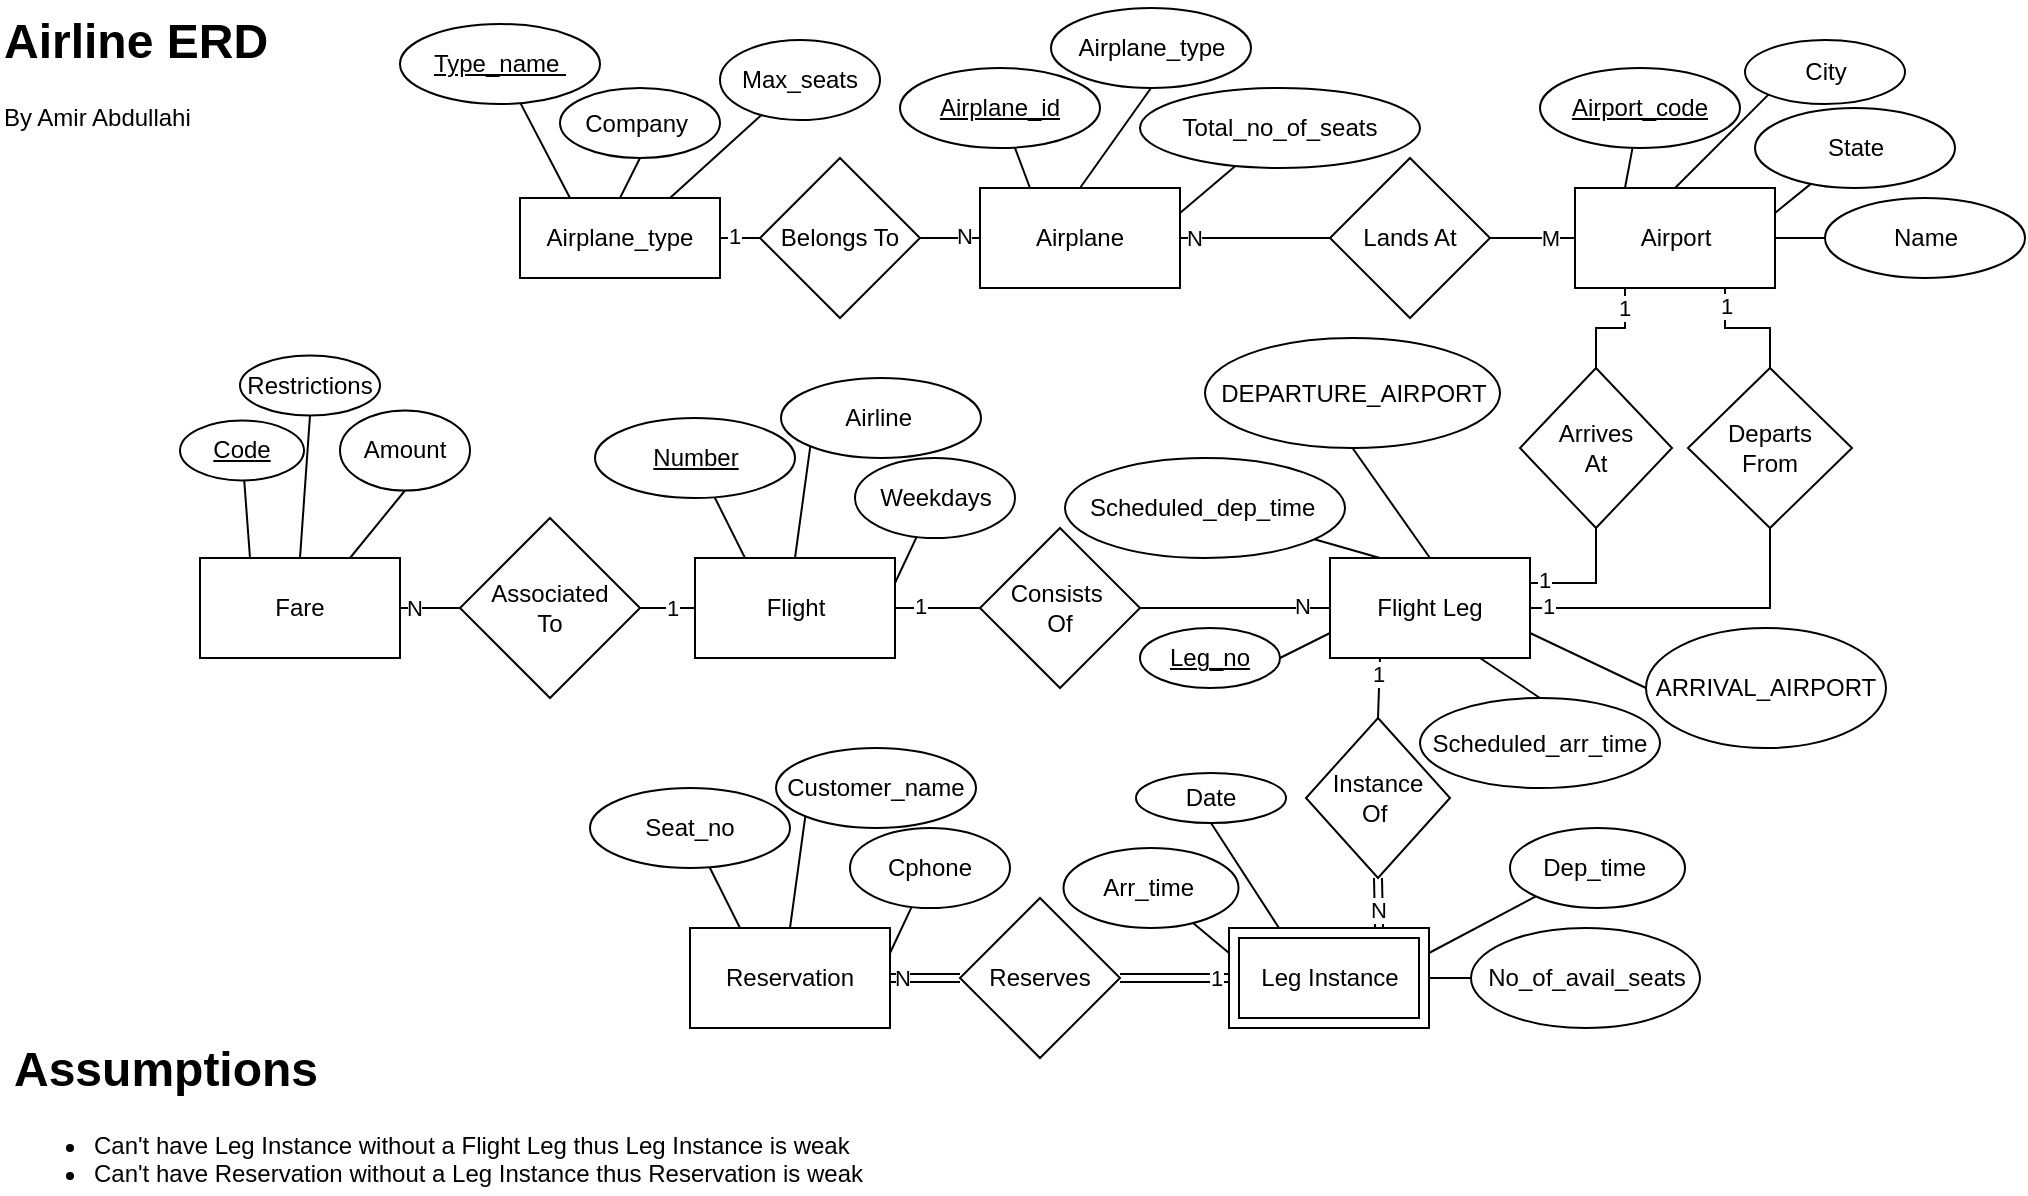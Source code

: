 <mxfile version="24.8.4">
  <diagram id="R2lEEEUBdFMjLlhIrx00" name="Page-1">
    <mxGraphModel dx="2091" dy="1253" grid="1" gridSize="10" guides="1" tooltips="1" connect="1" arrows="1" fold="1" page="1" pageScale="1" pageWidth="1100" pageHeight="850" math="0" shadow="0" extFonts="Permanent Marker^https://fonts.googleapis.com/css?family=Permanent+Marker">
      <root>
        <mxCell id="0" />
        <mxCell id="1" parent="0" />
        <mxCell id="Oi1S64GzBulodLDOKAPP-5" value="Airport" style="html=1;dashed=0;whiteSpace=wrap;" parent="1" vertex="1">
          <mxGeometry x="831.5" y="222" width="100" height="50" as="geometry" />
        </mxCell>
        <mxCell id="Oi1S64GzBulodLDOKAPP-35" style="edgeStyle=none;rounded=0;orthogonalLoop=1;jettySize=auto;html=1;entryX=0.25;entryY=0;entryDx=0;entryDy=0;endArrow=none;endFill=0;" parent="1" source="Oi1S64GzBulodLDOKAPP-7" target="Oi1S64GzBulodLDOKAPP-5" edge="1">
          <mxGeometry relative="1" as="geometry" />
        </mxCell>
        <mxCell id="Oi1S64GzBulodLDOKAPP-7" value="&lt;u&gt;Airport_code&lt;/u&gt;" style="ellipse;whiteSpace=wrap;html=1;align=center;" parent="1" vertex="1">
          <mxGeometry x="814" y="162" width="100" height="40" as="geometry" />
        </mxCell>
        <mxCell id="Oi1S64GzBulodLDOKAPP-36" style="edgeStyle=none;rounded=0;orthogonalLoop=1;jettySize=auto;html=1;entryX=1;entryY=0.25;entryDx=0;entryDy=0;endArrow=none;endFill=0;" parent="1" source="Oi1S64GzBulodLDOKAPP-8" target="Oi1S64GzBulodLDOKAPP-5" edge="1">
          <mxGeometry relative="1" as="geometry" />
        </mxCell>
        <mxCell id="Oi1S64GzBulodLDOKAPP-8" value="State" style="ellipse;whiteSpace=wrap;html=1;align=center;" parent="1" vertex="1">
          <mxGeometry x="921.5" y="182" width="100" height="40" as="geometry" />
        </mxCell>
        <mxCell id="UbQh1c_g0qJvPAzn56N0-3" value="Name" style="ellipse;whiteSpace=wrap;html=1;align=center;" parent="1" vertex="1">
          <mxGeometry x="956.5" y="227" width="100" height="40" as="geometry" />
        </mxCell>
        <mxCell id="UbQh1c_g0qJvPAzn56N0-4" value="City" style="ellipse;whiteSpace=wrap;html=1;align=center;" parent="1" vertex="1">
          <mxGeometry x="916.5" y="148" width="80" height="32" as="geometry" />
        </mxCell>
        <mxCell id="UbQh1c_g0qJvPAzn56N0-5" style="edgeStyle=none;rounded=0;orthogonalLoop=1;jettySize=auto;html=1;entryX=0.5;entryY=0;entryDx=0;entryDy=0;endArrow=none;endFill=0;exitX=0;exitY=1;exitDx=0;exitDy=0;" parent="1" source="UbQh1c_g0qJvPAzn56N0-4" target="Oi1S64GzBulodLDOKAPP-5" edge="1">
          <mxGeometry relative="1" as="geometry">
            <mxPoint x="851.5" y="202" as="sourcePoint" />
            <mxPoint x="866.5" y="232" as="targetPoint" />
          </mxGeometry>
        </mxCell>
        <mxCell id="UbQh1c_g0qJvPAzn56N0-9" value="Airplane" style="html=1;dashed=0;whiteSpace=wrap;" parent="1" vertex="1">
          <mxGeometry x="534" y="222" width="100" height="50" as="geometry" />
        </mxCell>
        <mxCell id="UbQh1c_g0qJvPAzn56N0-10" style="edgeStyle=none;rounded=0;orthogonalLoop=1;jettySize=auto;html=1;entryX=0.25;entryY=0;entryDx=0;entryDy=0;endArrow=none;endFill=0;" parent="1" source="UbQh1c_g0qJvPAzn56N0-11" target="UbQh1c_g0qJvPAzn56N0-9" edge="1">
          <mxGeometry relative="1" as="geometry" />
        </mxCell>
        <mxCell id="UbQh1c_g0qJvPAzn56N0-11" value="&lt;u&gt;Airplane_id&lt;/u&gt;" style="ellipse;whiteSpace=wrap;html=1;align=center;" parent="1" vertex="1">
          <mxGeometry x="494" y="162" width="100" height="40" as="geometry" />
        </mxCell>
        <mxCell id="UbQh1c_g0qJvPAzn56N0-12" style="edgeStyle=none;rounded=0;orthogonalLoop=1;jettySize=auto;html=1;entryX=1;entryY=0.25;entryDx=0;entryDy=0;endArrow=none;endFill=0;" parent="1" source="UbQh1c_g0qJvPAzn56N0-13" target="UbQh1c_g0qJvPAzn56N0-9" edge="1">
          <mxGeometry relative="1" as="geometry" />
        </mxCell>
        <mxCell id="UbQh1c_g0qJvPAzn56N0-13" value="Total_no_of_seats" style="ellipse;whiteSpace=wrap;html=1;align=center;" parent="1" vertex="1">
          <mxGeometry x="614" y="172" width="140" height="40" as="geometry" />
        </mxCell>
        <mxCell id="UbQh1c_g0qJvPAzn56N0-14" value="Airplane_type" style="whiteSpace=wrap;html=1;align=center;rounded=0;" parent="1" vertex="1">
          <mxGeometry x="304" y="227" width="100" height="40" as="geometry" />
        </mxCell>
        <mxCell id="UbQh1c_g0qJvPAzn56N0-25" style="edgeStyle=none;rounded=0;orthogonalLoop=1;jettySize=auto;html=1;entryX=0.25;entryY=0;entryDx=0;entryDy=0;endArrow=none;endFill=0;" parent="1" source="UbQh1c_g0qJvPAzn56N0-26" target="UbQh1c_g0qJvPAzn56N0-14" edge="1">
          <mxGeometry relative="1" as="geometry" />
        </mxCell>
        <mxCell id="UbQh1c_g0qJvPAzn56N0-26" value="&lt;u&gt;Type_name&amp;nbsp;&lt;/u&gt;" style="ellipse;whiteSpace=wrap;html=1;align=center;" parent="1" vertex="1">
          <mxGeometry x="244" y="140" width="100" height="40" as="geometry" />
        </mxCell>
        <mxCell id="UbQh1c_g0qJvPAzn56N0-27" style="edgeStyle=none;rounded=0;orthogonalLoop=1;jettySize=auto;html=1;endArrow=none;endFill=0;entryX=0.75;entryY=0;entryDx=0;entryDy=0;" parent="1" source="UbQh1c_g0qJvPAzn56N0-28" target="UbQh1c_g0qJvPAzn56N0-14" edge="1">
          <mxGeometry relative="1" as="geometry">
            <mxPoint x="424" y="327" as="targetPoint" />
          </mxGeometry>
        </mxCell>
        <mxCell id="UbQh1c_g0qJvPAzn56N0-28" value="Max_seats" style="ellipse;whiteSpace=wrap;html=1;align=center;" parent="1" vertex="1">
          <mxGeometry x="404" y="148" width="80" height="40" as="geometry" />
        </mxCell>
        <mxCell id="UbQh1c_g0qJvPAzn56N0-29" value="Company&amp;nbsp;" style="ellipse;whiteSpace=wrap;html=1;align=center;" parent="1" vertex="1">
          <mxGeometry x="324" y="172" width="80" height="35" as="geometry" />
        </mxCell>
        <mxCell id="UbQh1c_g0qJvPAzn56N0-30" style="edgeStyle=none;rounded=0;orthogonalLoop=1;jettySize=auto;html=1;endArrow=none;endFill=0;exitX=0.5;exitY=1;exitDx=0;exitDy=0;entryX=0.5;entryY=0;entryDx=0;entryDy=0;" parent="1" source="UbQh1c_g0qJvPAzn56N0-29" target="UbQh1c_g0qJvPAzn56N0-14" edge="1">
          <mxGeometry relative="1" as="geometry">
            <mxPoint x="334" y="297" as="sourcePoint" />
            <mxPoint x="374" y="307" as="targetPoint" />
          </mxGeometry>
        </mxCell>
        <mxCell id="UbQh1c_g0qJvPAzn56N0-31" value="Flight" style="html=1;dashed=0;whiteSpace=wrap;" parent="1" vertex="1">
          <mxGeometry x="391.5" y="407" width="100" height="50" as="geometry" />
        </mxCell>
        <mxCell id="UbQh1c_g0qJvPAzn56N0-32" style="edgeStyle=none;rounded=0;orthogonalLoop=1;jettySize=auto;html=1;entryX=0.25;entryY=0;entryDx=0;entryDy=0;endArrow=none;endFill=0;" parent="1" source="UbQh1c_g0qJvPAzn56N0-33" target="UbQh1c_g0qJvPAzn56N0-31" edge="1">
          <mxGeometry relative="1" as="geometry" />
        </mxCell>
        <mxCell id="UbQh1c_g0qJvPAzn56N0-33" value="&lt;u&gt;Number&lt;/u&gt;" style="ellipse;whiteSpace=wrap;html=1;align=center;" parent="1" vertex="1">
          <mxGeometry x="341.5" y="337" width="100" height="40" as="geometry" />
        </mxCell>
        <mxCell id="UbQh1c_g0qJvPAzn56N0-34" style="edgeStyle=none;rounded=0;orthogonalLoop=1;jettySize=auto;html=1;entryX=1;entryY=0.25;entryDx=0;entryDy=0;endArrow=none;endFill=0;" parent="1" source="UbQh1c_g0qJvPAzn56N0-35" target="UbQh1c_g0qJvPAzn56N0-31" edge="1">
          <mxGeometry relative="1" as="geometry" />
        </mxCell>
        <mxCell id="UbQh1c_g0qJvPAzn56N0-35" value="Weekdays" style="ellipse;whiteSpace=wrap;html=1;align=center;" parent="1" vertex="1">
          <mxGeometry x="471.5" y="357" width="80" height="40" as="geometry" />
        </mxCell>
        <mxCell id="UbQh1c_g0qJvPAzn56N0-36" value="Airline&amp;nbsp;" style="ellipse;whiteSpace=wrap;html=1;align=center;" parent="1" vertex="1">
          <mxGeometry x="434.5" y="317" width="100" height="40" as="geometry" />
        </mxCell>
        <mxCell id="UbQh1c_g0qJvPAzn56N0-37" style="edgeStyle=none;rounded=0;orthogonalLoop=1;jettySize=auto;html=1;entryX=0.5;entryY=0;entryDx=0;entryDy=0;endArrow=none;endFill=0;exitX=0;exitY=1;exitDx=0;exitDy=0;" parent="1" source="UbQh1c_g0qJvPAzn56N0-36" target="UbQh1c_g0qJvPAzn56N0-31" edge="1">
          <mxGeometry relative="1" as="geometry">
            <mxPoint x="879" y="372" as="sourcePoint" />
            <mxPoint x="894" y="402" as="targetPoint" />
          </mxGeometry>
        </mxCell>
        <mxCell id="YCbnCfXl5ar4kh1Ainzk-22" style="edgeStyle=orthogonalEdgeStyle;rounded=0;orthogonalLoop=1;jettySize=auto;html=1;entryX=0.5;entryY=1;entryDx=0;entryDy=0;endArrow=none;endFill=0;" edge="1" parent="1" source="UbQh1c_g0qJvPAzn56N0-38" target="YCbnCfXl5ar4kh1Ainzk-15">
          <mxGeometry relative="1" as="geometry" />
        </mxCell>
        <mxCell id="YCbnCfXl5ar4kh1Ainzk-23" value="1" style="edgeLabel;html=1;align=center;verticalAlign=middle;resizable=0;points=[];" vertex="1" connectable="0" parent="YCbnCfXl5ar4kh1Ainzk-22">
          <mxGeometry x="-0.761" y="-2" relative="1" as="geometry">
            <mxPoint x="-10" y="-3" as="offset" />
          </mxGeometry>
        </mxCell>
        <mxCell id="YCbnCfXl5ar4kh1Ainzk-26" style="edgeStyle=orthogonalEdgeStyle;rounded=0;orthogonalLoop=1;jettySize=auto;html=1;exitX=1;exitY=0.25;exitDx=0;exitDy=0;entryX=0.5;entryY=1;entryDx=0;entryDy=0;endArrow=none;endFill=0;" edge="1" parent="1" source="UbQh1c_g0qJvPAzn56N0-38" target="YCbnCfXl5ar4kh1Ainzk-24">
          <mxGeometry relative="1" as="geometry" />
        </mxCell>
        <mxCell id="YCbnCfXl5ar4kh1Ainzk-27" value="1" style="edgeLabel;html=1;align=center;verticalAlign=middle;resizable=0;points=[];" vertex="1" connectable="0" parent="YCbnCfXl5ar4kh1Ainzk-26">
          <mxGeometry x="-0.483" y="2" relative="1" as="geometry">
            <mxPoint x="-9" as="offset" />
          </mxGeometry>
        </mxCell>
        <mxCell id="UbQh1c_g0qJvPAzn56N0-38" value="Flight Leg" style="html=1;dashed=0;whiteSpace=wrap;" parent="1" vertex="1">
          <mxGeometry x="709" y="407" width="100" height="50" as="geometry" />
        </mxCell>
        <mxCell id="UbQh1c_g0qJvPAzn56N0-39" style="edgeStyle=none;rounded=0;orthogonalLoop=1;jettySize=auto;html=1;entryX=0.25;entryY=0;entryDx=0;entryDy=0;endArrow=none;endFill=0;" parent="1" source="UbQh1c_g0qJvPAzn56N0-40" target="UbQh1c_g0qJvPAzn56N0-38" edge="1">
          <mxGeometry relative="1" as="geometry" />
        </mxCell>
        <mxCell id="UbQh1c_g0qJvPAzn56N0-40" value="Scheduled_dep_time&amp;nbsp;" style="ellipse;whiteSpace=wrap;html=1;align=center;" parent="1" vertex="1">
          <mxGeometry x="576.5" y="357" width="140" height="50" as="geometry" />
        </mxCell>
        <mxCell id="UbQh1c_g0qJvPAzn56N0-41" style="edgeStyle=none;rounded=0;orthogonalLoop=1;jettySize=auto;html=1;entryX=1;entryY=0.75;entryDx=0;entryDy=0;endArrow=none;endFill=0;exitX=0;exitY=0.5;exitDx=0;exitDy=0;" parent="1" source="YCbnCfXl5ar4kh1Ainzk-11" target="UbQh1c_g0qJvPAzn56N0-38" edge="1">
          <mxGeometry relative="1" as="geometry">
            <mxPoint x="644.0" y="452.0" as="sourcePoint" />
          </mxGeometry>
        </mxCell>
        <mxCell id="UbQh1c_g0qJvPAzn56N0-44" style="edgeStyle=none;rounded=0;orthogonalLoop=1;jettySize=auto;html=1;entryX=0;entryY=0.75;entryDx=0;entryDy=0;endArrow=none;endFill=0;exitX=1;exitY=0.5;exitDx=0;exitDy=0;" parent="1" source="YCbnCfXl5ar4kh1Ainzk-21" target="UbQh1c_g0qJvPAzn56N0-38" edge="1">
          <mxGeometry relative="1" as="geometry">
            <mxPoint x="824.5" y="352" as="sourcePoint" />
            <mxPoint x="599" y="477" as="targetPoint" />
          </mxGeometry>
        </mxCell>
        <mxCell id="UbQh1c_g0qJvPAzn56N0-46" value="DEPARTURE_AIRPORT" style="ellipse;whiteSpace=wrap;html=1;align=center;" parent="1" vertex="1">
          <mxGeometry x="646.5" y="297" width="147.5" height="55" as="geometry" />
        </mxCell>
        <mxCell id="UbQh1c_g0qJvPAzn56N0-48" style="edgeStyle=none;rounded=0;orthogonalLoop=1;jettySize=auto;html=1;entryX=0.5;entryY=0;entryDx=0;entryDy=0;endArrow=none;endFill=0;exitX=0.5;exitY=1;exitDx=0;exitDy=0;" parent="1" source="UbQh1c_g0qJvPAzn56N0-46" target="UbQh1c_g0qJvPAzn56N0-38" edge="1">
          <mxGeometry relative="1" as="geometry">
            <mxPoint x="634" y="417" as="sourcePoint" />
            <mxPoint x="624" y="477" as="targetPoint" />
          </mxGeometry>
        </mxCell>
        <mxCell id="UbQh1c_g0qJvPAzn56N0-49" value="Scheduled_arr_time" style="ellipse;whiteSpace=wrap;html=1;align=center;" parent="1" vertex="1">
          <mxGeometry x="754" y="477" width="120" height="45" as="geometry" />
        </mxCell>
        <mxCell id="UbQh1c_g0qJvPAzn56N0-51" style="edgeStyle=none;rounded=0;orthogonalLoop=1;jettySize=auto;html=1;entryX=0.75;entryY=1;entryDx=0;entryDy=0;endArrow=none;endFill=0;exitX=0.5;exitY=0;exitDx=0;exitDy=0;" parent="1" source="UbQh1c_g0qJvPAzn56N0-49" target="UbQh1c_g0qJvPAzn56N0-38" edge="1">
          <mxGeometry relative="1" as="geometry">
            <mxPoint x="707" y="467" as="sourcePoint" />
            <mxPoint x="649" y="477" as="targetPoint" />
          </mxGeometry>
        </mxCell>
        <mxCell id="UbQh1c_g0qJvPAzn56N0-84" value="Leg Instance" style="html=1;dashed=0;whiteSpace=wrap;shape=ext;margin=3;double=1;" parent="1" vertex="1">
          <mxGeometry x="658.5" y="592" width="100" height="50" as="geometry" />
        </mxCell>
        <mxCell id="UbQh1c_g0qJvPAzn56N0-85" style="edgeStyle=none;rounded=0;orthogonalLoop=1;jettySize=auto;html=1;entryX=0;entryY=0.25;entryDx=0;entryDy=0;endArrow=none;endFill=0;" parent="1" source="UbQh1c_g0qJvPAzn56N0-86" target="UbQh1c_g0qJvPAzn56N0-84" edge="1">
          <mxGeometry relative="1" as="geometry" />
        </mxCell>
        <mxCell id="UbQh1c_g0qJvPAzn56N0-86" value="Arr_time&amp;nbsp;" style="ellipse;whiteSpace=wrap;html=1;align=center;" parent="1" vertex="1">
          <mxGeometry x="575.75" y="552" width="87.5" height="40" as="geometry" />
        </mxCell>
        <mxCell id="UbQh1c_g0qJvPAzn56N0-88" value="Date" style="ellipse;whiteSpace=wrap;html=1;align=center;" parent="1" vertex="1">
          <mxGeometry x="612" y="514.5" width="75" height="25" as="geometry" />
        </mxCell>
        <mxCell id="UbQh1c_g0qJvPAzn56N0-89" style="edgeStyle=none;rounded=0;orthogonalLoop=1;jettySize=auto;html=1;entryX=0.25;entryY=0;entryDx=0;entryDy=0;endArrow=none;endFill=0;exitX=0.5;exitY=1;exitDx=0;exitDy=0;" parent="1" source="UbQh1c_g0qJvPAzn56N0-88" target="UbQh1c_g0qJvPAzn56N0-84" edge="1">
          <mxGeometry relative="1" as="geometry">
            <mxPoint x="571.5" y="617" as="sourcePoint" />
            <mxPoint x="586.5" y="647" as="targetPoint" />
          </mxGeometry>
        </mxCell>
        <mxCell id="UbQh1c_g0qJvPAzn56N0-91" value="Dep_time&amp;nbsp;" style="ellipse;whiteSpace=wrap;html=1;align=center;" parent="1" vertex="1">
          <mxGeometry x="799" y="542" width="87.5" height="40" as="geometry" />
        </mxCell>
        <mxCell id="UbQh1c_g0qJvPAzn56N0-92" style="edgeStyle=none;rounded=0;orthogonalLoop=1;jettySize=auto;html=1;entryX=1;entryY=0.25;entryDx=0;entryDy=0;endArrow=none;endFill=0;exitX=0;exitY=1;exitDx=0;exitDy=0;" parent="1" source="UbQh1c_g0qJvPAzn56N0-91" target="UbQh1c_g0qJvPAzn56N0-84" edge="1">
          <mxGeometry relative="1" as="geometry">
            <mxPoint x="622" y="587" as="sourcePoint" />
            <mxPoint x="612" y="647" as="targetPoint" />
          </mxGeometry>
        </mxCell>
        <mxCell id="UbQh1c_g0qJvPAzn56N0-93" value="&lt;div style=&quot;text-align: left;&quot;&gt;No_of_avail_seats&lt;/div&gt;" style="ellipse;whiteSpace=wrap;html=1;align=center;" parent="1" vertex="1">
          <mxGeometry x="779.5" y="592" width="114.5" height="50" as="geometry" />
        </mxCell>
        <mxCell id="UbQh1c_g0qJvPAzn56N0-95" style="edgeStyle=none;rounded=0;orthogonalLoop=1;jettySize=auto;html=1;entryX=1;entryY=0.5;entryDx=0;entryDy=0;endArrow=none;endFill=0;exitX=0;exitY=0.5;exitDx=0;exitDy=0;" parent="1" source="UbQh1c_g0qJvPAzn56N0-93" target="UbQh1c_g0qJvPAzn56N0-84" edge="1">
          <mxGeometry relative="1" as="geometry">
            <mxPoint x="683" y="627" as="sourcePoint" />
            <mxPoint x="637" y="647" as="targetPoint" />
          </mxGeometry>
        </mxCell>
        <mxCell id="UbQh1c_g0qJvPAzn56N0-96" value="Reservation" style="html=1;dashed=0;whiteSpace=wrap;" parent="1" vertex="1">
          <mxGeometry x="389" y="592" width="100" height="50" as="geometry" />
        </mxCell>
        <mxCell id="UbQh1c_g0qJvPAzn56N0-97" style="edgeStyle=none;rounded=0;orthogonalLoop=1;jettySize=auto;html=1;entryX=0.25;entryY=0;entryDx=0;entryDy=0;endArrow=none;endFill=0;" parent="1" source="UbQh1c_g0qJvPAzn56N0-98" target="UbQh1c_g0qJvPAzn56N0-96" edge="1">
          <mxGeometry relative="1" as="geometry" />
        </mxCell>
        <mxCell id="UbQh1c_g0qJvPAzn56N0-98" value="Seat_no" style="ellipse;whiteSpace=wrap;html=1;align=center;" parent="1" vertex="1">
          <mxGeometry x="339" y="522" width="100" height="40" as="geometry" />
        </mxCell>
        <mxCell id="UbQh1c_g0qJvPAzn56N0-99" style="edgeStyle=none;rounded=0;orthogonalLoop=1;jettySize=auto;html=1;entryX=1;entryY=0.25;entryDx=0;entryDy=0;endArrow=none;endFill=0;" parent="1" source="UbQh1c_g0qJvPAzn56N0-100" target="UbQh1c_g0qJvPAzn56N0-96" edge="1">
          <mxGeometry relative="1" as="geometry" />
        </mxCell>
        <mxCell id="UbQh1c_g0qJvPAzn56N0-100" value="Cphone" style="ellipse;whiteSpace=wrap;html=1;align=center;" parent="1" vertex="1">
          <mxGeometry x="469" y="542" width="80" height="40" as="geometry" />
        </mxCell>
        <mxCell id="UbQh1c_g0qJvPAzn56N0-101" value="Customer_name" style="ellipse;whiteSpace=wrap;html=1;align=center;" parent="1" vertex="1">
          <mxGeometry x="432" y="502" width="100" height="40" as="geometry" />
        </mxCell>
        <mxCell id="UbQh1c_g0qJvPAzn56N0-102" style="edgeStyle=none;rounded=0;orthogonalLoop=1;jettySize=auto;html=1;entryX=0.5;entryY=0;entryDx=0;entryDy=0;endArrow=none;endFill=0;exitX=0;exitY=1;exitDx=0;exitDy=0;" parent="1" source="UbQh1c_g0qJvPAzn56N0-101" target="UbQh1c_g0qJvPAzn56N0-96" edge="1">
          <mxGeometry relative="1" as="geometry">
            <mxPoint x="409" y="572" as="sourcePoint" />
            <mxPoint x="424" y="602" as="targetPoint" />
          </mxGeometry>
        </mxCell>
        <mxCell id="UbQh1c_g0qJvPAzn56N0-103" value="Fare" style="html=1;dashed=0;whiteSpace=wrap;" parent="1" vertex="1">
          <mxGeometry x="144" y="407" width="100" height="50" as="geometry" />
        </mxCell>
        <mxCell id="UbQh1c_g0qJvPAzn56N0-104" style="edgeStyle=none;rounded=0;orthogonalLoop=1;jettySize=auto;html=1;entryX=0.25;entryY=0;entryDx=0;entryDy=0;endArrow=none;endFill=0;" parent="1" source="UbQh1c_g0qJvPAzn56N0-105" target="UbQh1c_g0qJvPAzn56N0-103" edge="1">
          <mxGeometry relative="1" as="geometry" />
        </mxCell>
        <mxCell id="UbQh1c_g0qJvPAzn56N0-105" value="&lt;u&gt;Code&lt;/u&gt;" style="ellipse;whiteSpace=wrap;html=1;align=center;" parent="1" vertex="1">
          <mxGeometry x="134" y="338.25" width="62" height="30" as="geometry" />
        </mxCell>
        <mxCell id="UbQh1c_g0qJvPAzn56N0-106" style="edgeStyle=none;rounded=0;orthogonalLoop=1;jettySize=auto;html=1;entryX=0.75;entryY=0;entryDx=0;entryDy=0;endArrow=none;endFill=0;exitX=0.5;exitY=1;exitDx=0;exitDy=0;" parent="1" source="UbQh1c_g0qJvPAzn56N0-109" target="UbQh1c_g0qJvPAzn56N0-103" edge="1">
          <mxGeometry relative="1" as="geometry">
            <mxPoint x="257" y="217.25" as="sourcePoint" />
          </mxGeometry>
        </mxCell>
        <mxCell id="UbQh1c_g0qJvPAzn56N0-107" value="Restrictions" style="ellipse;whiteSpace=wrap;html=1;align=center;" parent="1" vertex="1">
          <mxGeometry x="164" y="305.75" width="70" height="30" as="geometry" />
        </mxCell>
        <mxCell id="UbQh1c_g0qJvPAzn56N0-108" style="edgeStyle=none;rounded=0;orthogonalLoop=1;jettySize=auto;html=1;entryX=0.5;entryY=0;entryDx=0;entryDy=0;endArrow=none;endFill=0;exitX=0.5;exitY=1;exitDx=0;exitDy=0;" parent="1" source="UbQh1c_g0qJvPAzn56N0-107" target="UbQh1c_g0qJvPAzn56N0-103" edge="1">
          <mxGeometry relative="1" as="geometry">
            <mxPoint x="166" y="208.25" as="sourcePoint" />
            <mxPoint x="181" y="238.25" as="targetPoint" />
          </mxGeometry>
        </mxCell>
        <mxCell id="UbQh1c_g0qJvPAzn56N0-109" value="Amount" style="ellipse;whiteSpace=wrap;html=1;align=center;" parent="1" vertex="1">
          <mxGeometry x="214" y="333.25" width="65" height="40" as="geometry" />
        </mxCell>
        <mxCell id="UbQh1c_g0qJvPAzn56N0-111" style="edgeStyle=none;rounded=0;orthogonalLoop=1;jettySize=auto;html=1;entryX=1;entryY=0.5;entryDx=0;entryDy=0;endArrow=none;endFill=0;exitX=0;exitY=0.5;exitDx=0;exitDy=0;" parent="1" source="UbQh1c_g0qJvPAzn56N0-3" target="Oi1S64GzBulodLDOKAPP-5" edge="1">
          <mxGeometry relative="1" as="geometry">
            <mxPoint x="959.5" y="230" as="sourcePoint" />
            <mxPoint x="941.5" y="245" as="targetPoint" />
          </mxGeometry>
        </mxCell>
        <mxCell id="UbQh1c_g0qJvPAzn56N0-113" style="edgeStyle=none;rounded=0;orthogonalLoop=1;jettySize=auto;html=1;entryX=1;entryY=0.5;entryDx=0;entryDy=0;endArrow=none;endFill=0;exitX=0;exitY=0.5;exitDx=0;exitDy=0;" parent="1" source="UbQh1c_g0qJvPAzn56N0-114" target="UbQh1c_g0qJvPAzn56N0-9" edge="1">
          <mxGeometry relative="1" as="geometry">
            <mxPoint x="672" y="221" as="sourcePoint" />
            <mxPoint x="644" y="245" as="targetPoint" />
          </mxGeometry>
        </mxCell>
        <mxCell id="UbQh1c_g0qJvPAzn56N0-118" value="N" style="edgeLabel;html=1;align=center;verticalAlign=middle;resizable=0;points=[];" parent="UbQh1c_g0qJvPAzn56N0-113" vertex="1" connectable="0">
          <mxGeometry x="0.209" relative="1" as="geometry">
            <mxPoint x="-23" as="offset" />
          </mxGeometry>
        </mxCell>
        <mxCell id="UbQh1c_g0qJvPAzn56N0-114" value="Lands At" style="rhombus;whiteSpace=wrap;html=1;" parent="1" vertex="1">
          <mxGeometry x="709" y="207" width="80" height="80" as="geometry" />
        </mxCell>
        <mxCell id="UbQh1c_g0qJvPAzn56N0-117" style="edgeStyle=none;rounded=0;orthogonalLoop=1;jettySize=auto;html=1;entryX=1;entryY=0.5;entryDx=0;entryDy=0;endArrow=none;endFill=0;exitX=0;exitY=0.5;exitDx=0;exitDy=0;" parent="1" source="Oi1S64GzBulodLDOKAPP-5" target="UbQh1c_g0qJvPAzn56N0-114" edge="1">
          <mxGeometry relative="1" as="geometry">
            <mxPoint x="870" y="212" as="sourcePoint" />
            <mxPoint x="867" y="232" as="targetPoint" />
          </mxGeometry>
        </mxCell>
        <mxCell id="UbQh1c_g0qJvPAzn56N0-119" value="M" style="edgeLabel;html=1;align=center;verticalAlign=middle;resizable=0;points=[];" parent="UbQh1c_g0qJvPAzn56N0-117" vertex="1" connectable="0">
          <mxGeometry x="-0.24" relative="1" as="geometry">
            <mxPoint x="3" as="offset" />
          </mxGeometry>
        </mxCell>
        <mxCell id="YCbnCfXl5ar4kh1Ainzk-4" value="Belongs To" style="rhombus;whiteSpace=wrap;html=1;" vertex="1" parent="1">
          <mxGeometry x="424" y="207" width="80" height="80" as="geometry" />
        </mxCell>
        <mxCell id="YCbnCfXl5ar4kh1Ainzk-6" style="edgeStyle=none;rounded=0;orthogonalLoop=1;jettySize=auto;html=1;entryX=1;entryY=0.5;entryDx=0;entryDy=0;endArrow=none;endFill=0;" edge="1" parent="1" source="UbQh1c_g0qJvPAzn56N0-9" target="YCbnCfXl5ar4kh1Ainzk-4">
          <mxGeometry relative="1" as="geometry">
            <mxPoint x="561" y="212" as="sourcePoint" />
            <mxPoint x="569" y="232" as="targetPoint" />
          </mxGeometry>
        </mxCell>
        <mxCell id="YCbnCfXl5ar4kh1Ainzk-9" value="N" style="edgeLabel;html=1;align=center;verticalAlign=middle;resizable=0;points=[];" vertex="1" connectable="0" parent="YCbnCfXl5ar4kh1Ainzk-6">
          <mxGeometry x="-0.248" y="-2" relative="1" as="geometry">
            <mxPoint x="3" y="1" as="offset" />
          </mxGeometry>
        </mxCell>
        <mxCell id="YCbnCfXl5ar4kh1Ainzk-7" style="edgeStyle=none;rounded=0;orthogonalLoop=1;jettySize=auto;html=1;endArrow=none;endFill=0;entryX=1;entryY=0.5;entryDx=0;entryDy=0;exitX=0;exitY=0.5;exitDx=0;exitDy=0;" edge="1" parent="1" source="YCbnCfXl5ar4kh1Ainzk-4" target="UbQh1c_g0qJvPAzn56N0-14">
          <mxGeometry relative="1" as="geometry">
            <mxPoint x="571" y="222" as="sourcePoint" />
            <mxPoint x="524" y="257" as="targetPoint" />
          </mxGeometry>
        </mxCell>
        <mxCell id="YCbnCfXl5ar4kh1Ainzk-8" value="1" style="edgeLabel;html=1;align=center;verticalAlign=middle;resizable=0;points=[];" vertex="1" connectable="0" parent="YCbnCfXl5ar4kh1Ainzk-7">
          <mxGeometry x="0.155" y="-2" relative="1" as="geometry">
            <mxPoint x="-2" y="1" as="offset" />
          </mxGeometry>
        </mxCell>
        <mxCell id="YCbnCfXl5ar4kh1Ainzk-11" value="&lt;span style=&quot;text-decoration-style: dashed;&quot;&gt;ARRIVAL_AIRPORT&lt;/span&gt;" style="ellipse;whiteSpace=wrap;html=1;align=center;" vertex="1" parent="1">
          <mxGeometry x="867" y="442" width="120" height="60" as="geometry" />
        </mxCell>
        <mxCell id="YCbnCfXl5ar4kh1Ainzk-14" style="edgeStyle=none;rounded=0;orthogonalLoop=1;jettySize=auto;html=1;endArrow=none;endFill=0;exitX=0;exitY=0.5;exitDx=0;exitDy=0;entryX=1;entryY=0.5;entryDx=0;entryDy=0;" edge="1" parent="1" source="UbQh1c_g0qJvPAzn56N0-38" target="YCbnCfXl5ar4kh1Ainzk-31">
          <mxGeometry relative="1" as="geometry">
            <mxPoint x="495" y="401" as="sourcePoint" />
            <mxPoint x="564" y="427" as="targetPoint" />
          </mxGeometry>
        </mxCell>
        <mxCell id="YCbnCfXl5ar4kh1Ainzk-34" value="N" style="edgeLabel;html=1;align=center;verticalAlign=middle;resizable=0;points=[];" vertex="1" connectable="0" parent="YCbnCfXl5ar4kh1Ainzk-14">
          <mxGeometry x="-0.698" y="-1" relative="1" as="geometry">
            <mxPoint as="offset" />
          </mxGeometry>
        </mxCell>
        <mxCell id="YCbnCfXl5ar4kh1Ainzk-15" value="Departs&lt;div&gt;&lt;span style=&quot;background-color: initial;&quot;&gt;From&lt;/span&gt;&lt;/div&gt;" style="rhombus;whiteSpace=wrap;html=1;" vertex="1" parent="1">
          <mxGeometry x="888" y="312" width="82" height="80" as="geometry" />
        </mxCell>
        <mxCell id="YCbnCfXl5ar4kh1Ainzk-18" style="edgeStyle=orthogonalEdgeStyle;rounded=0;orthogonalLoop=1;jettySize=auto;html=1;entryX=0.75;entryY=1;entryDx=0;entryDy=0;endArrow=none;endFill=0;exitX=0.5;exitY=0;exitDx=0;exitDy=0;" edge="1" parent="1" source="YCbnCfXl5ar4kh1Ainzk-15" target="Oi1S64GzBulodLDOKAPP-5">
          <mxGeometry relative="1" as="geometry">
            <mxPoint x="917" y="307" as="sourcePoint" />
            <mxPoint x="874" y="307" as="targetPoint" />
          </mxGeometry>
        </mxCell>
        <mxCell id="YCbnCfXl5ar4kh1Ainzk-20" value="1" style="edgeLabel;html=1;align=center;verticalAlign=middle;resizable=0;points=[];" vertex="1" connectable="0" parent="YCbnCfXl5ar4kh1Ainzk-18">
          <mxGeometry x="0.636" y="2" relative="1" as="geometry">
            <mxPoint x="2" y="-3" as="offset" />
          </mxGeometry>
        </mxCell>
        <mxCell id="YCbnCfXl5ar4kh1Ainzk-21" value="&lt;u&gt;Leg_no&lt;/u&gt;" style="ellipse;whiteSpace=wrap;html=1;align=center;" vertex="1" parent="1">
          <mxGeometry x="614" y="442" width="70" height="30" as="geometry" />
        </mxCell>
        <mxCell id="YCbnCfXl5ar4kh1Ainzk-24" value="Arrives&lt;div&gt;At&lt;/div&gt;" style="rhombus;whiteSpace=wrap;html=1;" vertex="1" parent="1">
          <mxGeometry x="804" y="312" width="76" height="80" as="geometry" />
        </mxCell>
        <mxCell id="YCbnCfXl5ar4kh1Ainzk-25" style="edgeStyle=orthogonalEdgeStyle;rounded=0;orthogonalLoop=1;jettySize=auto;html=1;entryX=0.25;entryY=1;entryDx=0;entryDy=0;endArrow=none;endFill=0;" edge="1" parent="1" source="YCbnCfXl5ar4kh1Ainzk-24" target="Oi1S64GzBulodLDOKAPP-5">
          <mxGeometry relative="1" as="geometry" />
        </mxCell>
        <mxCell id="YCbnCfXl5ar4kh1Ainzk-28" value="1" style="edgeLabel;html=1;align=center;verticalAlign=middle;resizable=0;points=[];" vertex="1" connectable="0" parent="YCbnCfXl5ar4kh1Ainzk-25">
          <mxGeometry x="0.659" relative="1" as="geometry">
            <mxPoint x="-1" as="offset" />
          </mxGeometry>
        </mxCell>
        <mxCell id="YCbnCfXl5ar4kh1Ainzk-29" value="&lt;span style=&quot;text-decoration-style: dashed;&quot;&gt;Airplane_type&lt;/span&gt;" style="ellipse;whiteSpace=wrap;html=1;align=center;" vertex="1" parent="1">
          <mxGeometry x="569.5" y="132" width="100" height="40" as="geometry" />
        </mxCell>
        <mxCell id="YCbnCfXl5ar4kh1Ainzk-30" style="edgeStyle=none;rounded=0;orthogonalLoop=1;jettySize=auto;html=1;entryX=0.5;entryY=0;entryDx=0;entryDy=0;endArrow=none;endFill=0;exitX=0.5;exitY=1;exitDx=0;exitDy=0;" edge="1" parent="1" source="YCbnCfXl5ar4kh1Ainzk-29" target="UbQh1c_g0qJvPAzn56N0-9">
          <mxGeometry relative="1" as="geometry">
            <mxPoint x="561" y="212" as="sourcePoint" />
            <mxPoint x="569" y="232" as="targetPoint" />
          </mxGeometry>
        </mxCell>
        <mxCell id="YCbnCfXl5ar4kh1Ainzk-31" value="Consists&amp;nbsp;&lt;div&gt;Of&lt;/div&gt;" style="rhombus;whiteSpace=wrap;html=1;" vertex="1" parent="1">
          <mxGeometry x="534" y="392" width="80" height="80" as="geometry" />
        </mxCell>
        <mxCell id="YCbnCfXl5ar4kh1Ainzk-32" style="edgeStyle=none;rounded=0;orthogonalLoop=1;jettySize=auto;html=1;endArrow=none;endFill=0;exitX=0;exitY=0.5;exitDx=0;exitDy=0;entryX=1;entryY=0.5;entryDx=0;entryDy=0;" edge="1" parent="1" source="YCbnCfXl5ar4kh1Ainzk-31" target="UbQh1c_g0qJvPAzn56N0-31">
          <mxGeometry relative="1" as="geometry">
            <mxPoint x="719" y="442" as="sourcePoint" />
            <mxPoint x="624" y="442" as="targetPoint" />
          </mxGeometry>
        </mxCell>
        <mxCell id="YCbnCfXl5ar4kh1Ainzk-33" value="1" style="edgeLabel;html=1;align=center;verticalAlign=middle;resizable=0;points=[];" vertex="1" connectable="0" parent="YCbnCfXl5ar4kh1Ainzk-32">
          <mxGeometry x="0.41" y="-1" relative="1" as="geometry">
            <mxPoint as="offset" />
          </mxGeometry>
        </mxCell>
        <mxCell id="YCbnCfXl5ar4kh1Ainzk-44" value="Instance&lt;div&gt;&lt;span style=&quot;background-color: initial;&quot;&gt;Of&amp;nbsp;&lt;/span&gt;&lt;/div&gt;" style="rhombus;whiteSpace=wrap;html=1;" vertex="1" parent="1">
          <mxGeometry x="697" y="487" width="72" height="80" as="geometry" />
        </mxCell>
        <mxCell id="YCbnCfXl5ar4kh1Ainzk-45" style="edgeStyle=none;rounded=0;orthogonalLoop=1;jettySize=auto;html=1;entryX=0.25;entryY=1;entryDx=0;entryDy=0;endArrow=none;endFill=0;exitX=0.5;exitY=0;exitDx=0;exitDy=0;" edge="1" parent="1" source="YCbnCfXl5ar4kh1Ainzk-44" target="UbQh1c_g0qJvPAzn56N0-38">
          <mxGeometry relative="1" as="geometry">
            <mxPoint x="694" y="467" as="sourcePoint" />
            <mxPoint x="719" y="455" as="targetPoint" />
          </mxGeometry>
        </mxCell>
        <mxCell id="YCbnCfXl5ar4kh1Ainzk-48" value="1" style="edgeLabel;html=1;align=center;verticalAlign=middle;resizable=0;points=[];" vertex="1" connectable="0" parent="YCbnCfXl5ar4kh1Ainzk-45">
          <mxGeometry x="0.502" y="1" relative="1" as="geometry">
            <mxPoint as="offset" />
          </mxGeometry>
        </mxCell>
        <mxCell id="YCbnCfXl5ar4kh1Ainzk-46" style="edgeStyle=none;rounded=0;orthogonalLoop=1;jettySize=auto;html=1;entryX=0.5;entryY=1;entryDx=0;entryDy=0;endArrow=none;endFill=0;exitX=0.75;exitY=0;exitDx=0;exitDy=0;shape=link;" edge="1" parent="1" source="UbQh1c_g0qJvPAzn56N0-84" target="YCbnCfXl5ar4kh1Ainzk-44">
          <mxGeometry relative="1" as="geometry">
            <mxPoint x="659" y="552" as="sourcePoint" />
            <mxPoint x="697" y="602" as="targetPoint" />
          </mxGeometry>
        </mxCell>
        <mxCell id="YCbnCfXl5ar4kh1Ainzk-47" value="N" style="edgeLabel;html=1;align=center;verticalAlign=middle;resizable=0;points=[];" vertex="1" connectable="0" parent="YCbnCfXl5ar4kh1Ainzk-46">
          <mxGeometry x="-0.244" relative="1" as="geometry">
            <mxPoint x="-1" as="offset" />
          </mxGeometry>
        </mxCell>
        <mxCell id="YCbnCfXl5ar4kh1Ainzk-49" value="Reserves" style="rhombus;whiteSpace=wrap;html=1;" vertex="1" parent="1">
          <mxGeometry x="524" y="577" width="80" height="80" as="geometry" />
        </mxCell>
        <mxCell id="YCbnCfXl5ar4kh1Ainzk-50" style="edgeStyle=none;rounded=0;orthogonalLoop=1;jettySize=auto;html=1;entryX=1;entryY=0.5;entryDx=0;entryDy=0;endArrow=none;endFill=0;exitX=0;exitY=0.5;exitDx=0;exitDy=0;shape=link;" edge="1" parent="1" source="UbQh1c_g0qJvPAzn56N0-84" target="YCbnCfXl5ar4kh1Ainzk-49">
          <mxGeometry relative="1" as="geometry">
            <mxPoint x="660" y="550" as="sourcePoint" />
            <mxPoint x="694" y="602" as="targetPoint" />
          </mxGeometry>
        </mxCell>
        <mxCell id="YCbnCfXl5ar4kh1Ainzk-53" value="1" style="edgeLabel;html=1;align=center;verticalAlign=middle;resizable=0;points=[];" vertex="1" connectable="0" parent="YCbnCfXl5ar4kh1Ainzk-50">
          <mxGeometry x="-0.758" relative="1" as="geometry">
            <mxPoint as="offset" />
          </mxGeometry>
        </mxCell>
        <mxCell id="YCbnCfXl5ar4kh1Ainzk-51" style="edgeStyle=none;rounded=0;orthogonalLoop=1;jettySize=auto;html=1;entryX=1;entryY=0.5;entryDx=0;entryDy=0;endArrow=none;endFill=0;shape=link;exitX=0;exitY=0.5;exitDx=0;exitDy=0;" edge="1" parent="1" source="YCbnCfXl5ar4kh1Ainzk-49" target="UbQh1c_g0qJvPAzn56N0-96">
          <mxGeometry relative="1" as="geometry">
            <mxPoint x="524" y="617" as="sourcePoint" />
            <mxPoint x="614" y="627" as="targetPoint" />
          </mxGeometry>
        </mxCell>
        <mxCell id="YCbnCfXl5ar4kh1Ainzk-52" value="N" style="edgeLabel;html=1;align=center;verticalAlign=middle;resizable=0;points=[];" vertex="1" connectable="0" parent="YCbnCfXl5ar4kh1Ainzk-51">
          <mxGeometry x="0.338" y="-3" relative="1" as="geometry">
            <mxPoint x="-6" y="3" as="offset" />
          </mxGeometry>
        </mxCell>
        <mxCell id="YCbnCfXl5ar4kh1Ainzk-55" style="edgeStyle=orthogonalEdgeStyle;rounded=0;orthogonalLoop=1;jettySize=auto;html=1;entryX=0;entryY=0.5;entryDx=0;entryDy=0;endArrow=none;endFill=0;" edge="1" parent="1" source="YCbnCfXl5ar4kh1Ainzk-54" target="UbQh1c_g0qJvPAzn56N0-31">
          <mxGeometry relative="1" as="geometry" />
        </mxCell>
        <mxCell id="YCbnCfXl5ar4kh1Ainzk-56" value="1" style="edgeLabel;html=1;align=center;verticalAlign=middle;resizable=0;points=[];" vertex="1" connectable="0" parent="YCbnCfXl5ar4kh1Ainzk-55">
          <mxGeometry x="-0.388" relative="1" as="geometry">
            <mxPoint as="offset" />
          </mxGeometry>
        </mxCell>
        <mxCell id="YCbnCfXl5ar4kh1Ainzk-54" value="Associated&lt;div&gt;To&lt;/div&gt;" style="rhombus;whiteSpace=wrap;html=1;" vertex="1" parent="1">
          <mxGeometry x="274" y="387" width="90" height="90" as="geometry" />
        </mxCell>
        <mxCell id="YCbnCfXl5ar4kh1Ainzk-57" style="edgeStyle=none;rounded=0;orthogonalLoop=1;jettySize=auto;html=1;entryX=1;entryY=0.5;entryDx=0;entryDy=0;endArrow=none;endFill=0;exitX=0;exitY=0.5;exitDx=0;exitDy=0;" edge="1" parent="1" source="YCbnCfXl5ar4kh1Ainzk-54" target="UbQh1c_g0qJvPAzn56N0-103">
          <mxGeometry relative="1" as="geometry">
            <mxPoint x="313" y="525" as="sourcePoint" />
            <mxPoint x="278" y="525" as="targetPoint" />
          </mxGeometry>
        </mxCell>
        <mxCell id="YCbnCfXl5ar4kh1Ainzk-58" value="N" style="edgeLabel;html=1;align=center;verticalAlign=middle;resizable=0;points=[];" vertex="1" connectable="0" parent="YCbnCfXl5ar4kh1Ainzk-57">
          <mxGeometry x="0.338" y="-3" relative="1" as="geometry">
            <mxPoint x="-3" y="3" as="offset" />
          </mxGeometry>
        </mxCell>
        <mxCell id="YCbnCfXl5ar4kh1Ainzk-59" value="&lt;h1 style=&quot;margin-top: 0px;&quot;&gt;Assumptions&lt;/h1&gt;&lt;p&gt;&lt;/p&gt;&lt;ul&gt;&lt;li&gt;Can&#39;t have Leg Instance without a Flight Leg thus Leg Instance is weak&amp;nbsp;&lt;/li&gt;&lt;li&gt;Can&#39;t have Reservation without a Leg Instance&amp;nbsp;thus Reservation&amp;nbsp;is weak&amp;nbsp;&amp;nbsp;&lt;/li&gt;&lt;/ul&gt;&lt;p&gt;&lt;/p&gt;" style="text;html=1;whiteSpace=wrap;overflow=hidden;rounded=0;" vertex="1" parent="1">
          <mxGeometry x="48.5" y="642" width="445.5" height="80" as="geometry" />
        </mxCell>
        <mxCell id="YCbnCfXl5ar4kh1Ainzk-60" value="&lt;h1 style=&quot;margin-top: 0px;&quot;&gt;Airline ERD&amp;nbsp;&lt;/h1&gt;&lt;p&gt;By Amir Abdullahi&lt;/p&gt;" style="text;html=1;whiteSpace=wrap;overflow=hidden;rounded=0;" vertex="1" parent="1">
          <mxGeometry x="44" y="128" width="180" height="84" as="geometry" />
        </mxCell>
      </root>
    </mxGraphModel>
  </diagram>
</mxfile>
